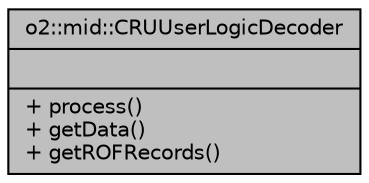 digraph "o2::mid::CRUUserLogicDecoder"
{
 // INTERACTIVE_SVG=YES
  bgcolor="transparent";
  edge [fontname="Helvetica",fontsize="10",labelfontname="Helvetica",labelfontsize="10"];
  node [fontname="Helvetica",fontsize="10",shape=record];
  Node1 [label="{o2::mid::CRUUserLogicDecoder\n||+ process()\l+ getData()\l+ getROFRecords()\l}",height=0.2,width=0.4,color="black", fillcolor="grey75", style="filled", fontcolor="black"];
}

